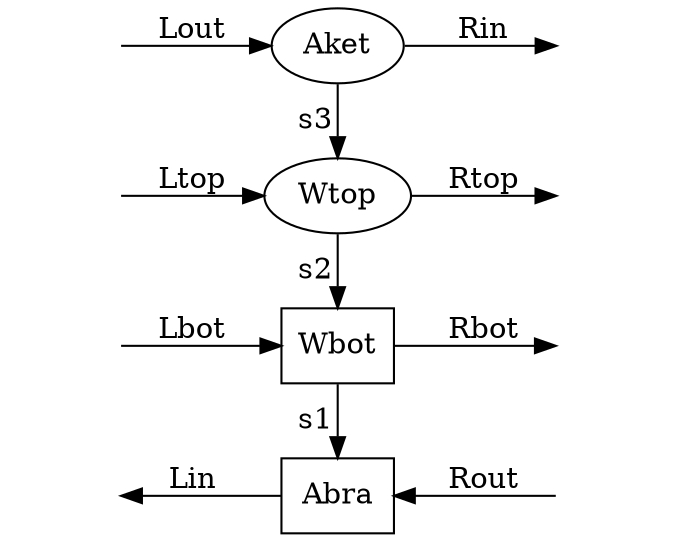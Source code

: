 digraph G
{
	rankdir = LR;
	
	Lin[label=" ", style=invisible];
	Lout[label=" ", style=invisible];
	Lbot[label=" ", style=invisible];
	Ltop[label=" ", style=invisible];
	
	Aket[label="Aket"];
	Abra[label="Abra", shape="box"];
	Wbot[label="Wbot", shape="box"];
	Wtop[label="Wtop"];
	
	Rin[label=" ", style=invisible];
	Rout[label=" ", style=invisible];
	Rbot[label=" ", style=invisible];
	Rtop[label=" ", style=invisible];
	
	Abra -> Lin [label="Lin"];
	Lout -> Aket [label="Lout"];
	Lbot -> Wbot [label="Lbot"];
	Ltop -> Wtop [label="Ltop"];
	
	// bug: same rank & label reverses direction
	Aket -> Wtop [label="s3"];
	Wtop -> Wbot [label="s2"]
	Wbot -> Abra [label="s1"];
	
	Rout -> Abra [label="Rout"];
	Aket -> Rin [label="Rin"];
	Wbot -> Rbot [label="Rbot"];
	Wtop -> Rtop [label="Rtop"];
	
	{rank=same Lin Lout Lbot Ltop}
	{rank=same Abra Aket Wbot Wtop}
	{rank=same Rin Rout Rbot Rtop}
}
